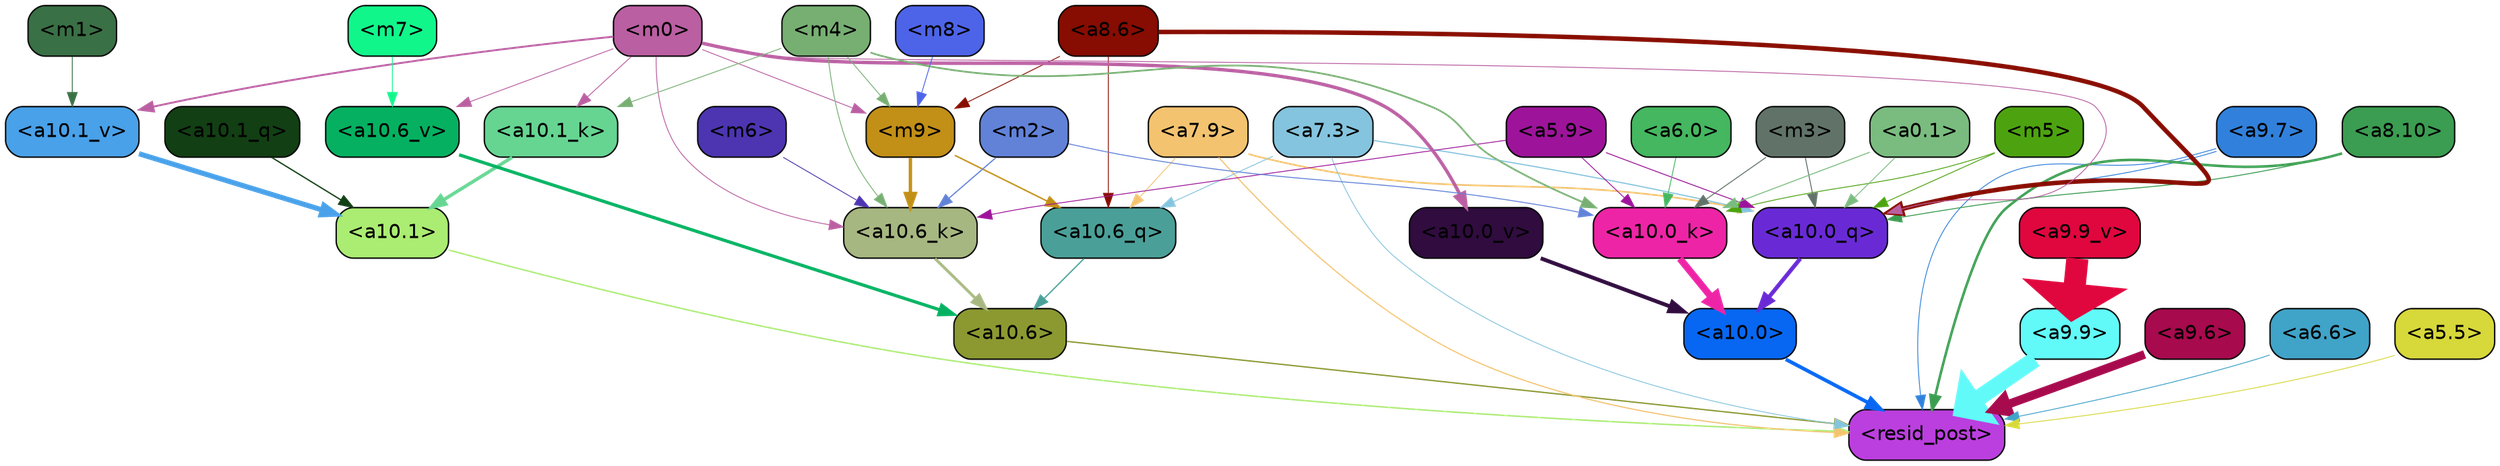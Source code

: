 strict digraph "" {
	graph [bgcolor=transparent,
		layout=dot,
		overlap=false,
		splines=true
	];
	"<a10.6>"	[color=black,
		fillcolor="#8c9931",
		fontname=Helvetica,
		shape=box,
		style="filled, rounded"];
	"<resid_post>"	[color=black,
		fillcolor="#bb3fde",
		fontname=Helvetica,
		shape=box,
		style="filled, rounded"];
	"<a10.6>" -> "<resid_post>"	[color="#8c9931",
		penwidth=0.9498605728149414];
	"<a10.1>"	[color=black,
		fillcolor="#abec72",
		fontname=Helvetica,
		shape=box,
		style="filled, rounded"];
	"<a10.1>" -> "<resid_post>"	[color="#abec72",
		penwidth=1.0084514617919922];
	"<a10.0>"	[color=black,
		fillcolor="#0767f2",
		fontname=Helvetica,
		shape=box,
		style="filled, rounded"];
	"<a10.0>" -> "<resid_post>"	[color="#0767f2",
		penwidth=2.5814952850341797];
	"<a9.9>"	[color=black,
		fillcolor="#61faf8",
		fontname=Helvetica,
		shape=box,
		style="filled, rounded"];
	"<a9.9>" -> "<resid_post>"	[color="#61faf8",
		penwidth=11.610888481140137];
	"<a9.7>"	[color=black,
		fillcolor="#3181dc",
		fontname=Helvetica,
		shape=box,
		style="filled, rounded"];
	"<a9.7>" -> "<resid_post>"	[color="#3181dc",
		penwidth=0.6];
	"<a10.0_q>"	[color=black,
		fillcolor="#692ad6",
		fontname=Helvetica,
		shape=box,
		style="filled, rounded"];
	"<a9.7>" -> "<a10.0_q>"	[color="#3181dc",
		penwidth=0.6];
	"<a9.6>"	[color=black,
		fillcolor="#a70a4d",
		fontname=Helvetica,
		shape=box,
		style="filled, rounded"];
	"<a9.6>" -> "<resid_post>"	[color="#a70a4d",
		penwidth=6.121421813964844];
	"<a8.10>"	[color=black,
		fillcolor="#3b9d51",
		fontname=Helvetica,
		shape=box,
		style="filled, rounded"];
	"<a8.10>" -> "<resid_post>"	[color="#3b9d51",
		penwidth=1.7841739654541016];
	"<a8.10>" -> "<a10.0_q>"	[color="#3b9d51",
		penwidth=0.6612663269042969];
	"<a7.9>"	[color=black,
		fillcolor="#f3c370",
		fontname=Helvetica,
		shape=box,
		style="filled, rounded"];
	"<a7.9>" -> "<resid_post>"	[color="#f3c370",
		penwidth=0.8109169006347656];
	"<a10.6_q>"	[color=black,
		fillcolor="#4aa098",
		fontname=Helvetica,
		shape=box,
		style="filled, rounded"];
	"<a7.9>" -> "<a10.6_q>"	[color="#f3c370",
		penwidth=0.6];
	"<a7.9>" -> "<a10.0_q>"	[color="#f3c370",
		penwidth=1.19378662109375];
	"<a7.3>"	[color=black,
		fillcolor="#85c4de",
		fontname=Helvetica,
		shape=box,
		style="filled, rounded"];
	"<a7.3>" -> "<resid_post>"	[color="#85c4de",
		penwidth=0.6];
	"<a7.3>" -> "<a10.6_q>"	[color="#85c4de",
		penwidth=0.6];
	"<a7.3>" -> "<a10.0_q>"	[color="#85c4de",
		penwidth=0.8208656311035156];
	"<a6.6>"	[color=black,
		fillcolor="#40a3c8",
		fontname=Helvetica,
		shape=box,
		style="filled, rounded"];
	"<a6.6>" -> "<resid_post>"	[color="#40a3c8",
		penwidth=0.6];
	"<a5.5>"	[color=black,
		fillcolor="#d7d83a",
		fontname=Helvetica,
		shape=box,
		style="filled, rounded"];
	"<a5.5>" -> "<resid_post>"	[color="#d7d83a",
		penwidth=0.6];
	"<a10.6_q>" -> "<a10.6>"	[color="#4aa098",
		penwidth=0.9244728088378906];
	"<a10.1_q>"	[color=black,
		fillcolor="#123f14",
		fontname=Helvetica,
		shape=box,
		style="filled, rounded"];
	"<a10.1_q>" -> "<a10.1>"	[color="#123f14",
		penwidth=0.9268798828125];
	"<a10.0_q>" -> "<a10.0>"	[color="#692ad6",
		penwidth=2.905670166015625];
	"<a10.6_k>"	[color=black,
		fillcolor="#a7b781",
		fontname=Helvetica,
		shape=box,
		style="filled, rounded"];
	"<a10.6_k>" -> "<a10.6>"	[color="#a7b781",
		penwidth=2.0319366455078125];
	"<a10.1_k>"	[color=black,
		fillcolor="#66d592",
		fontname=Helvetica,
		shape=box,
		style="filled, rounded"];
	"<a10.1_k>" -> "<a10.1>"	[color="#66d592",
		penwidth=2.4037628173828125];
	"<a10.0_k>"	[color=black,
		fillcolor="#ee24a6",
		fontname=Helvetica,
		shape=box,
		style="filled, rounded"];
	"<a10.0_k>" -> "<a10.0>"	[color="#ee24a6",
		penwidth=4.9319305419921875];
	"<a10.6_v>"	[color=black,
		fillcolor="#05b161",
		fontname=Helvetica,
		shape=box,
		style="filled, rounded"];
	"<a10.6_v>" -> "<a10.6>"	[color="#05b161",
		penwidth=2.290935516357422];
	"<a10.1_v>"	[color=black,
		fillcolor="#49a1e9",
		fontname=Helvetica,
		shape=box,
		style="filled, rounded"];
	"<a10.1_v>" -> "<a10.1>"	[color="#49a1e9",
		penwidth=3.6398468017578125];
	"<a10.0_v>"	[color=black,
		fillcolor="#300c3f",
		fontname=Helvetica,
		shape=box,
		style="filled, rounded"];
	"<a10.0_v>" -> "<a10.0>"	[color="#300c3f",
		penwidth=2.7666168212890625];
	"<m9>"	[color=black,
		fillcolor="#c28f17",
		fontname=Helvetica,
		shape=box,
		style="filled, rounded"];
	"<m9>" -> "<a10.6_q>"	[color="#c28f17",
		penwidth=1.0384025573730469];
	"<m9>" -> "<a10.6_k>"	[color="#c28f17",
		penwidth=2.371124267578125];
	"<a8.6>"	[color=black,
		fillcolor="#870c01",
		fontname=Helvetica,
		shape=box,
		style="filled, rounded"];
	"<a8.6>" -> "<a10.6_q>"	[color="#870c01",
		penwidth=0.6];
	"<a8.6>" -> "<a10.0_q>"	[color="#870c01",
		penwidth=3.1841888427734375];
	"<a8.6>" -> "<m9>"	[color="#870c01",
		penwidth=0.6];
	"<m5>"	[color=black,
		fillcolor="#4da30f",
		fontname=Helvetica,
		shape=box,
		style="filled, rounded"];
	"<m5>" -> "<a10.0_q>"	[color="#4da30f",
		penwidth=0.6];
	"<m5>" -> "<a10.0_k>"	[color="#4da30f",
		penwidth=0.6];
	"<a5.9>"	[color=black,
		fillcolor="#9d149a",
		fontname=Helvetica,
		shape=box,
		style="filled, rounded"];
	"<a5.9>" -> "<a10.0_q>"	[color="#9d149a",
		penwidth=0.6463394165039062];
	"<a5.9>" -> "<a10.6_k>"	[color="#9d149a",
		penwidth=0.6];
	"<a5.9>" -> "<a10.0_k>"	[color="#9d149a",
		penwidth=0.6];
	"<m3>"	[color=black,
		fillcolor="#617369",
		fontname=Helvetica,
		shape=box,
		style="filled, rounded"];
	"<m3>" -> "<a10.0_q>"	[color="#617369",
		penwidth=0.6597442626953125];
	"<m3>" -> "<a10.0_k>"	[color="#617369",
		penwidth=0.6506614685058594];
	"<m0>"	[color=black,
		fillcolor="#ba5fa2",
		fontname=Helvetica,
		shape=box,
		style="filled, rounded"];
	"<m0>" -> "<a10.0_q>"	[color="#ba5fa2",
		penwidth=0.6];
	"<m0>" -> "<a10.6_k>"	[color="#ba5fa2",
		penwidth=0.6];
	"<m0>" -> "<a10.1_k>"	[color="#ba5fa2",
		penwidth=0.6];
	"<m0>" -> "<a10.6_v>"	[color="#ba5fa2",
		penwidth=0.6];
	"<m0>" -> "<a10.1_v>"	[color="#ba5fa2",
		penwidth=1.3360328674316406];
	"<m0>" -> "<a10.0_v>"	[color="#ba5fa2",
		penwidth=2.4083595275878906];
	"<m0>" -> "<m9>"	[color="#ba5fa2",
		penwidth=0.6];
	"<a0.1>"	[color=black,
		fillcolor="#7abc7f",
		fontname=Helvetica,
		shape=box,
		style="filled, rounded"];
	"<a0.1>" -> "<a10.0_q>"	[color="#7abc7f",
		penwidth=0.6];
	"<a0.1>" -> "<a10.0_k>"	[color="#7abc7f",
		penwidth=0.6768684387207031];
	"<m6>"	[color=black,
		fillcolor="#4d35b1",
		fontname=Helvetica,
		shape=box,
		style="filled, rounded"];
	"<m6>" -> "<a10.6_k>"	[color="#4d35b1",
		penwidth=0.6];
	"<m4>"	[color=black,
		fillcolor="#77af72",
		fontname=Helvetica,
		shape=box,
		style="filled, rounded"];
	"<m4>" -> "<a10.6_k>"	[color="#77af72",
		penwidth=0.6];
	"<m4>" -> "<a10.1_k>"	[color="#77af72",
		penwidth=0.6];
	"<m4>" -> "<a10.0_k>"	[color="#77af72",
		penwidth=1.230804443359375];
	"<m4>" -> "<m9>"	[color="#77af72",
		penwidth=0.6];
	"<m2>"	[color=black,
		fillcolor="#6282d8",
		fontname=Helvetica,
		shape=box,
		style="filled, rounded"];
	"<m2>" -> "<a10.6_k>"	[color="#6282d8",
		penwidth=0.8380241394042969];
	"<m2>" -> "<a10.0_k>"	[color="#6282d8",
		penwidth=0.6622200012207031];
	"<a6.0>"	[color=black,
		fillcolor="#45b760",
		fontname=Helvetica,
		shape=box,
		style="filled, rounded"];
	"<a6.0>" -> "<a10.0_k>"	[color="#45b760",
		penwidth=0.6];
	"<m7>"	[color=black,
		fillcolor="#11f68b",
		fontname=Helvetica,
		shape=box,
		style="filled, rounded"];
	"<m7>" -> "<a10.6_v>"	[color="#11f68b",
		penwidth=0.6];
	"<m1>"	[color=black,
		fillcolor="#3a7045",
		fontname=Helvetica,
		shape=box,
		style="filled, rounded"];
	"<m1>" -> "<a10.1_v>"	[color="#3a7045",
		penwidth=0.6];
	"<m8>"	[color=black,
		fillcolor="#4e64e8",
		fontname=Helvetica,
		shape=box,
		style="filled, rounded"];
	"<m8>" -> "<m9>"	[color="#4e64e8",
		penwidth=0.6];
	"<a9.9_v>"	[color=black,
		fillcolor="#df073e",
		fontname=Helvetica,
		shape=box,
		style="filled, rounded"];
	"<a9.9_v>" -> "<a9.9>"	[color="#df073e",
		penwidth=15.728643417358398];
}
